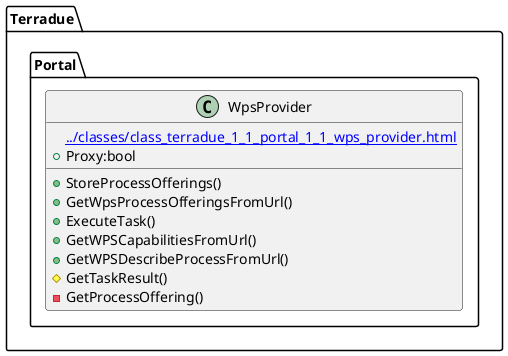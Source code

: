 @startuml
set namespaceSeparator ::
class Terradue::Portal::WpsProvider {
[[../classes/class_terradue_1_1_portal_1_1_wps_provider.html]]
 +Proxy:bool
 +StoreProcessOfferings()
 +GetWpsProcessOfferingsFromUrl()
 +ExecuteTask()
 +GetWPSCapabilitiesFromUrl()
 +GetWPSDescribeProcessFromUrl()
 #GetTaskResult()
 -GetProcessOffering()
}
@enduml
